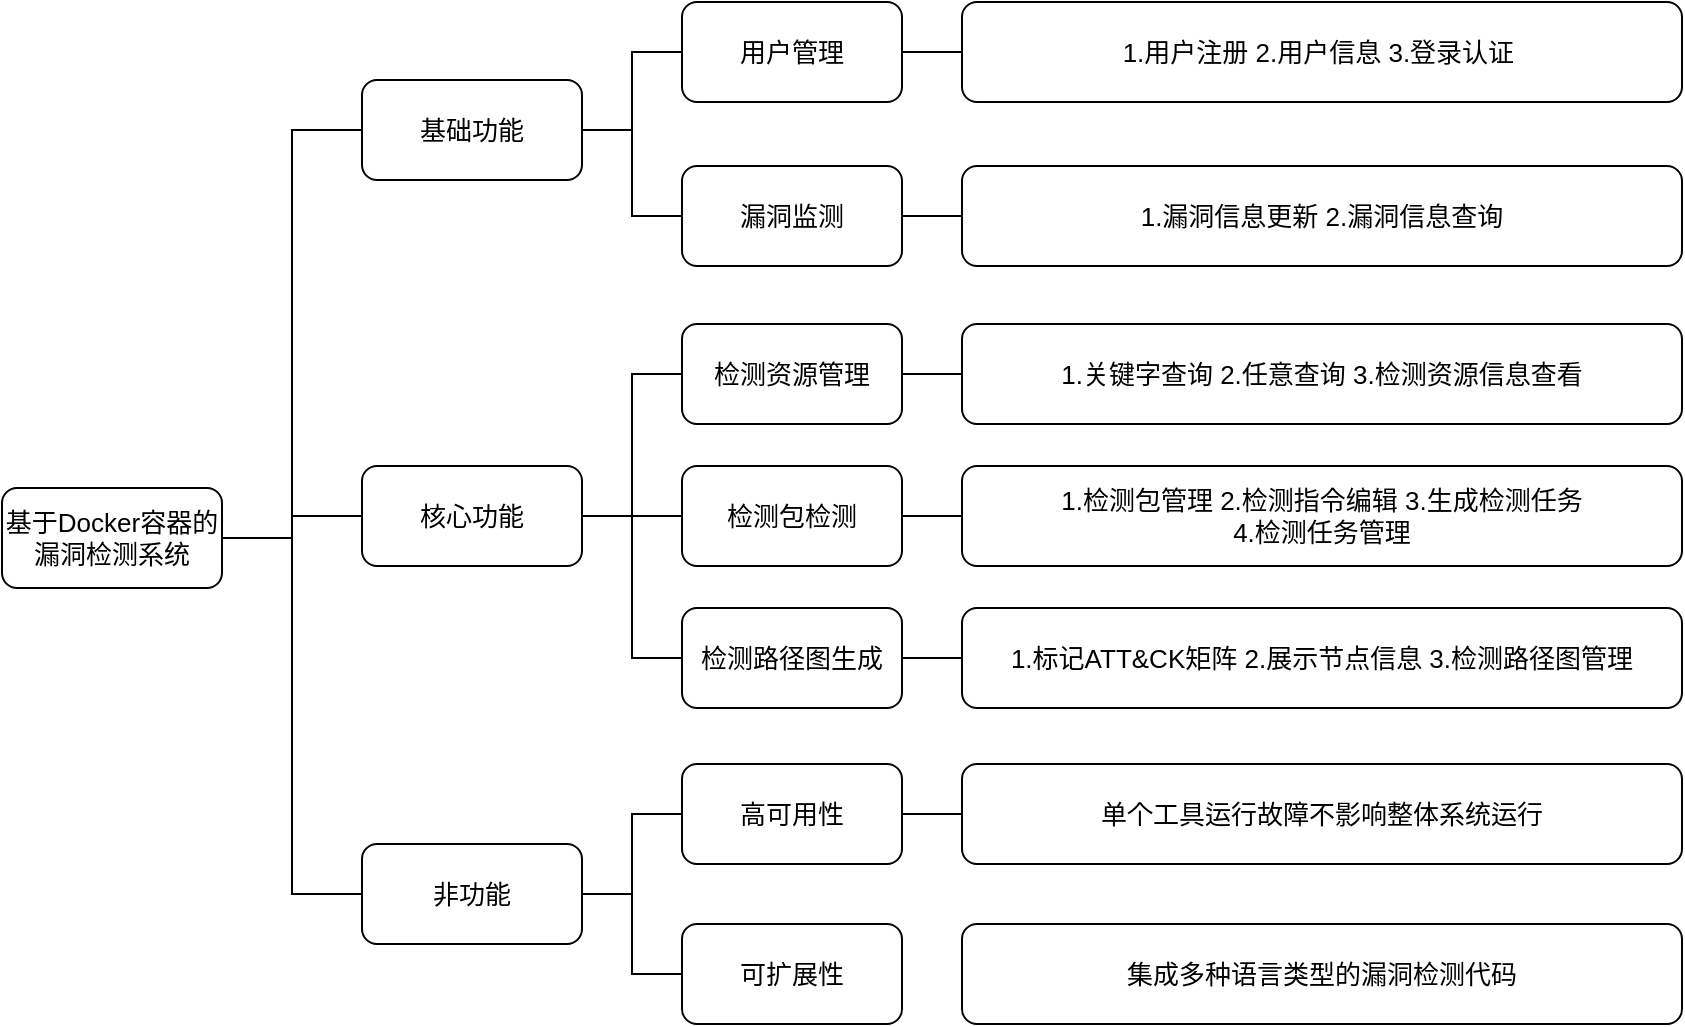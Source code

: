 <mxfile version="21.0.2" type="github">
  <diagram name="第 1 页" id="8dE7ZdWdxmZFEx85QEgp">
    <mxGraphModel dx="803" dy="564" grid="1" gridSize="10" guides="1" tooltips="1" connect="1" arrows="1" fold="1" page="1" pageScale="1" pageWidth="827" pageHeight="1169" math="0" shadow="0">
      <root>
        <mxCell id="0" />
        <mxCell id="1" parent="0" />
        <mxCell id="UIGwOSxn3MGTBep0q3Vu-4" style="edgeStyle=orthogonalEdgeStyle;rounded=0;orthogonalLoop=1;jettySize=auto;html=1;exitX=1;exitY=0.5;exitDx=0;exitDy=0;entryX=0;entryY=0.5;entryDx=0;entryDy=0;endArrow=none;endFill=0;fontSize=13;" parent="1" source="UIGwOSxn3MGTBep0q3Vu-1" target="UIGwOSxn3MGTBep0q3Vu-2" edge="1">
          <mxGeometry relative="1" as="geometry" />
        </mxCell>
        <mxCell id="UIGwOSxn3MGTBep0q3Vu-5" style="edgeStyle=orthogonalEdgeStyle;rounded=0;orthogonalLoop=1;jettySize=auto;html=1;exitX=1;exitY=0.5;exitDx=0;exitDy=0;entryX=0;entryY=0.5;entryDx=0;entryDy=0;endArrow=none;endFill=0;fontSize=13;" parent="1" source="UIGwOSxn3MGTBep0q3Vu-1" target="UIGwOSxn3MGTBep0q3Vu-3" edge="1">
          <mxGeometry relative="1" as="geometry" />
        </mxCell>
        <mxCell id="UIGwOSxn3MGTBep0q3Vu-33" style="edgeStyle=orthogonalEdgeStyle;rounded=0;orthogonalLoop=1;jettySize=auto;html=1;exitX=1;exitY=0.5;exitDx=0;exitDy=0;entryX=0;entryY=0.5;entryDx=0;entryDy=0;fontSize=13;endArrow=none;endFill=0;" parent="1" source="UIGwOSxn3MGTBep0q3Vu-1" target="UIGwOSxn3MGTBep0q3Vu-32" edge="1">
          <mxGeometry relative="1" as="geometry" />
        </mxCell>
        <mxCell id="UIGwOSxn3MGTBep0q3Vu-1" value="基于Docker容器的漏洞检测系统" style="rounded=1;whiteSpace=wrap;html=1;fontSize=13;" parent="1" vertex="1">
          <mxGeometry x="60" y="284" width="110" height="50" as="geometry" />
        </mxCell>
        <mxCell id="UIGwOSxn3MGTBep0q3Vu-12" style="edgeStyle=orthogonalEdgeStyle;rounded=0;orthogonalLoop=1;jettySize=auto;html=1;exitX=1;exitY=0.5;exitDx=0;exitDy=0;entryX=0;entryY=0.5;entryDx=0;entryDy=0;endArrow=none;endFill=0;fontSize=13;" parent="1" source="UIGwOSxn3MGTBep0q3Vu-2" target="UIGwOSxn3MGTBep0q3Vu-7" edge="1">
          <mxGeometry relative="1" as="geometry" />
        </mxCell>
        <mxCell id="UIGwOSxn3MGTBep0q3Vu-14" style="edgeStyle=orthogonalEdgeStyle;rounded=0;orthogonalLoop=1;jettySize=auto;html=1;exitX=1;exitY=0.5;exitDx=0;exitDy=0;entryX=0;entryY=0.5;entryDx=0;entryDy=0;endArrow=none;endFill=0;fontSize=13;" parent="1" source="UIGwOSxn3MGTBep0q3Vu-2" target="UIGwOSxn3MGTBep0q3Vu-11" edge="1">
          <mxGeometry relative="1" as="geometry" />
        </mxCell>
        <mxCell id="UIGwOSxn3MGTBep0q3Vu-2" value="基础功能" style="rounded=1;whiteSpace=wrap;html=1;fontSize=13;" parent="1" vertex="1">
          <mxGeometry x="240" y="80" width="110" height="50" as="geometry" />
        </mxCell>
        <mxCell id="UIGwOSxn3MGTBep0q3Vu-15" style="edgeStyle=orthogonalEdgeStyle;rounded=0;orthogonalLoop=1;jettySize=auto;html=1;exitX=1;exitY=0.5;exitDx=0;exitDy=0;entryX=0;entryY=0.5;entryDx=0;entryDy=0;endArrow=none;endFill=0;fontSize=13;" parent="1" source="UIGwOSxn3MGTBep0q3Vu-3" target="UIGwOSxn3MGTBep0q3Vu-8" edge="1">
          <mxGeometry relative="1" as="geometry" />
        </mxCell>
        <mxCell id="UIGwOSxn3MGTBep0q3Vu-16" style="edgeStyle=orthogonalEdgeStyle;rounded=0;orthogonalLoop=1;jettySize=auto;html=1;exitX=1;exitY=0.5;exitDx=0;exitDy=0;entryX=0;entryY=0.5;entryDx=0;entryDy=0;endArrow=none;endFill=0;fontSize=13;" parent="1" source="UIGwOSxn3MGTBep0q3Vu-3" target="UIGwOSxn3MGTBep0q3Vu-9" edge="1">
          <mxGeometry relative="1" as="geometry" />
        </mxCell>
        <mxCell id="UIGwOSxn3MGTBep0q3Vu-29" style="edgeStyle=orthogonalEdgeStyle;rounded=0;orthogonalLoop=1;jettySize=auto;html=1;exitX=1;exitY=0.5;exitDx=0;exitDy=0;entryX=0;entryY=0.5;entryDx=0;entryDy=0;fontSize=13;endArrow=none;endFill=0;" parent="1" source="UIGwOSxn3MGTBep0q3Vu-3" target="UIGwOSxn3MGTBep0q3Vu-28" edge="1">
          <mxGeometry relative="1" as="geometry" />
        </mxCell>
        <mxCell id="UIGwOSxn3MGTBep0q3Vu-3" value="核心功能" style="rounded=1;whiteSpace=wrap;html=1;fontSize=13;" parent="1" vertex="1">
          <mxGeometry x="240" y="273" width="110" height="50" as="geometry" />
        </mxCell>
        <mxCell id="UIGwOSxn3MGTBep0q3Vu-27" style="edgeStyle=orthogonalEdgeStyle;rounded=0;orthogonalLoop=1;jettySize=auto;html=1;exitX=1;exitY=0.5;exitDx=0;exitDy=0;entryX=0;entryY=0.5;entryDx=0;entryDy=0;endArrow=none;endFill=0;fontSize=13;" parent="1" source="UIGwOSxn3MGTBep0q3Vu-7" target="UIGwOSxn3MGTBep0q3Vu-18" edge="1">
          <mxGeometry relative="1" as="geometry" />
        </mxCell>
        <mxCell id="UIGwOSxn3MGTBep0q3Vu-7" value="用户管理" style="rounded=1;whiteSpace=wrap;html=1;fontSize=13;" parent="1" vertex="1">
          <mxGeometry x="400" y="41" width="110" height="50" as="geometry" />
        </mxCell>
        <mxCell id="UIGwOSxn3MGTBep0q3Vu-24" style="edgeStyle=orthogonalEdgeStyle;rounded=0;orthogonalLoop=1;jettySize=auto;html=1;exitX=1;exitY=0.5;exitDx=0;exitDy=0;endArrow=none;endFill=0;fontSize=13;" parent="1" source="UIGwOSxn3MGTBep0q3Vu-8" target="UIGwOSxn3MGTBep0q3Vu-23" edge="1">
          <mxGeometry relative="1" as="geometry" />
        </mxCell>
        <mxCell id="UIGwOSxn3MGTBep0q3Vu-8" value="检测包检测" style="rounded=1;whiteSpace=wrap;html=1;fontSize=13;" parent="1" vertex="1">
          <mxGeometry x="400" y="273" width="110" height="50" as="geometry" />
        </mxCell>
        <mxCell id="UIGwOSxn3MGTBep0q3Vu-26" style="edgeStyle=orthogonalEdgeStyle;rounded=0;orthogonalLoop=1;jettySize=auto;html=1;exitX=1;exitY=0.5;exitDx=0;exitDy=0;entryX=0;entryY=0.5;entryDx=0;entryDy=0;endArrow=none;endFill=0;fontSize=13;" parent="1" source="UIGwOSxn3MGTBep0q3Vu-9" target="UIGwOSxn3MGTBep0q3Vu-25" edge="1">
          <mxGeometry relative="1" as="geometry" />
        </mxCell>
        <mxCell id="UIGwOSxn3MGTBep0q3Vu-9" value="检测路径图生成" style="rounded=1;whiteSpace=wrap;html=1;fontSize=13;" parent="1" vertex="1">
          <mxGeometry x="400" y="344" width="110" height="50" as="geometry" />
        </mxCell>
        <mxCell id="UIGwOSxn3MGTBep0q3Vu-22" style="edgeStyle=orthogonalEdgeStyle;rounded=0;orthogonalLoop=1;jettySize=auto;html=1;exitX=1;exitY=0.5;exitDx=0;exitDy=0;entryX=0;entryY=0.5;entryDx=0;entryDy=0;endArrow=none;endFill=0;fontSize=13;" parent="1" source="UIGwOSxn3MGTBep0q3Vu-11" target="UIGwOSxn3MGTBep0q3Vu-21" edge="1">
          <mxGeometry relative="1" as="geometry" />
        </mxCell>
        <mxCell id="UIGwOSxn3MGTBep0q3Vu-11" value="漏洞监测" style="rounded=1;whiteSpace=wrap;html=1;fontSize=13;" parent="1" vertex="1">
          <mxGeometry x="400" y="123" width="110" height="50" as="geometry" />
        </mxCell>
        <mxCell id="UIGwOSxn3MGTBep0q3Vu-18" value="1.用户注册 2.用户信息 3.登录认证&amp;nbsp;" style="rounded=1;whiteSpace=wrap;html=1;fontSize=13;" parent="1" vertex="1">
          <mxGeometry x="540" y="41" width="360" height="50" as="geometry" />
        </mxCell>
        <mxCell id="UIGwOSxn3MGTBep0q3Vu-21" value="1.漏洞信息更新 2.漏洞信息查询" style="rounded=1;whiteSpace=wrap;html=1;fontSize=13;" parent="1" vertex="1">
          <mxGeometry x="540" y="123" width="360" height="50" as="geometry" />
        </mxCell>
        <mxCell id="UIGwOSxn3MGTBep0q3Vu-23" value="1.检测包管理 2.检测指令编辑 3.生成检测任务 &lt;br style=&quot;font-size: 13px;&quot;&gt;4.检测任务管理" style="rounded=1;whiteSpace=wrap;html=1;fontSize=13;" parent="1" vertex="1">
          <mxGeometry x="540" y="273" width="360" height="50" as="geometry" />
        </mxCell>
        <mxCell id="UIGwOSxn3MGTBep0q3Vu-25" value="1.标记ATT&amp;amp;CK矩阵 2.展示节点信息 3.检测路径图管理" style="rounded=1;whiteSpace=wrap;html=1;fontSize=13;" parent="1" vertex="1">
          <mxGeometry x="540" y="344" width="360" height="50" as="geometry" />
        </mxCell>
        <mxCell id="UIGwOSxn3MGTBep0q3Vu-31" style="edgeStyle=orthogonalEdgeStyle;rounded=0;orthogonalLoop=1;jettySize=auto;html=1;exitX=1;exitY=0.5;exitDx=0;exitDy=0;fontSize=13;endArrow=none;endFill=0;" parent="1" source="UIGwOSxn3MGTBep0q3Vu-28" target="UIGwOSxn3MGTBep0q3Vu-30" edge="1">
          <mxGeometry relative="1" as="geometry" />
        </mxCell>
        <mxCell id="UIGwOSxn3MGTBep0q3Vu-28" value="检测资源管理" style="rounded=1;whiteSpace=wrap;html=1;fontSize=13;" parent="1" vertex="1">
          <mxGeometry x="400" y="202" width="110" height="50" as="geometry" />
        </mxCell>
        <mxCell id="UIGwOSxn3MGTBep0q3Vu-30" value="1.关键字查询 2.任意查询 3.检测资源信息查看" style="rounded=1;whiteSpace=wrap;html=1;fontSize=13;" parent="1" vertex="1">
          <mxGeometry x="540" y="202" width="360" height="50" as="geometry" />
        </mxCell>
        <mxCell id="UIGwOSxn3MGTBep0q3Vu-36" style="edgeStyle=orthogonalEdgeStyle;rounded=0;orthogonalLoop=1;jettySize=auto;html=1;exitX=1;exitY=0.5;exitDx=0;exitDy=0;entryX=0;entryY=0.5;entryDx=0;entryDy=0;fontSize=13;endArrow=none;endFill=0;" parent="1" source="UIGwOSxn3MGTBep0q3Vu-32" target="UIGwOSxn3MGTBep0q3Vu-34" edge="1">
          <mxGeometry relative="1" as="geometry" />
        </mxCell>
        <mxCell id="UIGwOSxn3MGTBep0q3Vu-37" style="edgeStyle=orthogonalEdgeStyle;rounded=0;orthogonalLoop=1;jettySize=auto;html=1;exitX=1;exitY=0.5;exitDx=0;exitDy=0;entryX=0;entryY=0.5;entryDx=0;entryDy=0;fontSize=13;endArrow=none;endFill=0;" parent="1" source="UIGwOSxn3MGTBep0q3Vu-32" target="UIGwOSxn3MGTBep0q3Vu-35" edge="1">
          <mxGeometry relative="1" as="geometry" />
        </mxCell>
        <mxCell id="UIGwOSxn3MGTBep0q3Vu-32" value="非功能" style="rounded=1;whiteSpace=wrap;html=1;fontSize=13;" parent="1" vertex="1">
          <mxGeometry x="240" y="462" width="110" height="50" as="geometry" />
        </mxCell>
        <mxCell id="UIGwOSxn3MGTBep0q3Vu-39" style="edgeStyle=orthogonalEdgeStyle;rounded=0;orthogonalLoop=1;jettySize=auto;html=1;exitX=1;exitY=0.5;exitDx=0;exitDy=0;fontSize=13;endArrow=none;endFill=0;" parent="1" source="UIGwOSxn3MGTBep0q3Vu-34" target="UIGwOSxn3MGTBep0q3Vu-38" edge="1">
          <mxGeometry relative="1" as="geometry" />
        </mxCell>
        <mxCell id="UIGwOSxn3MGTBep0q3Vu-34" value="高可用性" style="rounded=1;whiteSpace=wrap;html=1;fontSize=13;" parent="1" vertex="1">
          <mxGeometry x="400" y="422" width="110" height="50" as="geometry" />
        </mxCell>
        <mxCell id="UIGwOSxn3MGTBep0q3Vu-35" value="可扩展性" style="rounded=1;whiteSpace=wrap;html=1;fontSize=13;" parent="1" vertex="1">
          <mxGeometry x="400" y="502" width="110" height="50" as="geometry" />
        </mxCell>
        <mxCell id="UIGwOSxn3MGTBep0q3Vu-38" value="单个工具运行故障不影响整体系统运行" style="rounded=1;whiteSpace=wrap;html=1;fontSize=13;" parent="1" vertex="1">
          <mxGeometry x="540" y="422" width="360" height="50" as="geometry" />
        </mxCell>
        <mxCell id="UIGwOSxn3MGTBep0q3Vu-40" value="集成多种语言类型的漏洞检测代码" style="rounded=1;whiteSpace=wrap;html=1;fontSize=13;" parent="1" vertex="1">
          <mxGeometry x="540" y="502" width="360" height="50" as="geometry" />
        </mxCell>
      </root>
    </mxGraphModel>
  </diagram>
</mxfile>
